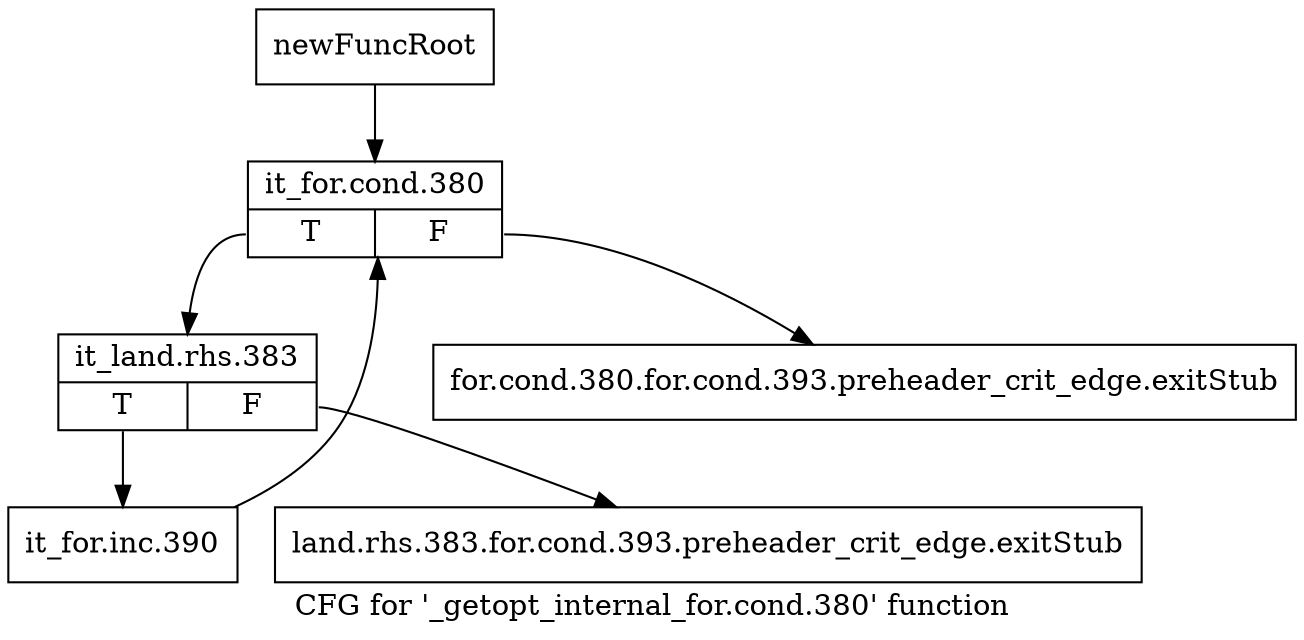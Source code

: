digraph "CFG for '_getopt_internal_for.cond.380' function" {
	label="CFG for '_getopt_internal_for.cond.380' function";

	Node0x48c9ff0 [shape=record,label="{newFuncRoot}"];
	Node0x48c9ff0 -> Node0x48ce620;
	Node0x48ce580 [shape=record,label="{for.cond.380.for.cond.393.preheader_crit_edge.exitStub}"];
	Node0x48ce5d0 [shape=record,label="{land.rhs.383.for.cond.393.preheader_crit_edge.exitStub}"];
	Node0x48ce620 [shape=record,label="{it_for.cond.380|{<s0>T|<s1>F}}"];
	Node0x48ce620:s0 -> Node0x48ce670;
	Node0x48ce620:s1 -> Node0x48ce580;
	Node0x48ce670 [shape=record,label="{it_land.rhs.383|{<s0>T|<s1>F}}"];
	Node0x48ce670:s0 -> Node0x48ce6c0;
	Node0x48ce670:s1 -> Node0x48ce5d0;
	Node0x48ce6c0 [shape=record,label="{it_for.inc.390}"];
	Node0x48ce6c0 -> Node0x48ce620;
}
